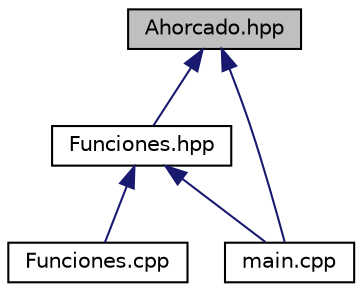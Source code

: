 digraph "Ahorcado.hpp"
{
 // LATEX_PDF_SIZE
  edge [fontname="Helvetica",fontsize="10",labelfontname="Helvetica",labelfontsize="10"];
  node [fontname="Helvetica",fontsize="10",shape=record];
  Node1 [label="Ahorcado.hpp",height=0.2,width=0.4,color="black", fillcolor="grey75", style="filled", fontcolor="black",tooltip="Creacion de struct del juego Ahorcado y los enums para los menus."];
  Node1 -> Node2 [dir="back",color="midnightblue",fontsize="10",style="solid",fontname="Helvetica"];
  Node2 [label="Funciones.hpp",height=0.2,width=0.4,color="black", fillcolor="white", style="filled",URL="$_funciones_8hpp.html",tooltip="Header file con los prototipos de las funciones."];
  Node2 -> Node3 [dir="back",color="midnightblue",fontsize="10",style="solid",fontname="Helvetica"];
  Node3 [label="Funciones.cpp",height=0.2,width=0.4,color="black", fillcolor="white", style="filled",URL="$_funciones_8cpp.html",tooltip=" "];
  Node2 -> Node4 [dir="back",color="midnightblue",fontsize="10",style="solid",fontname="Helvetica"];
  Node4 [label="main.cpp",height=0.2,width=0.4,color="black", fillcolor="white", style="filled",URL="$main_8cpp.html",tooltip=" "];
  Node1 -> Node4 [dir="back",color="midnightblue",fontsize="10",style="solid",fontname="Helvetica"];
}
